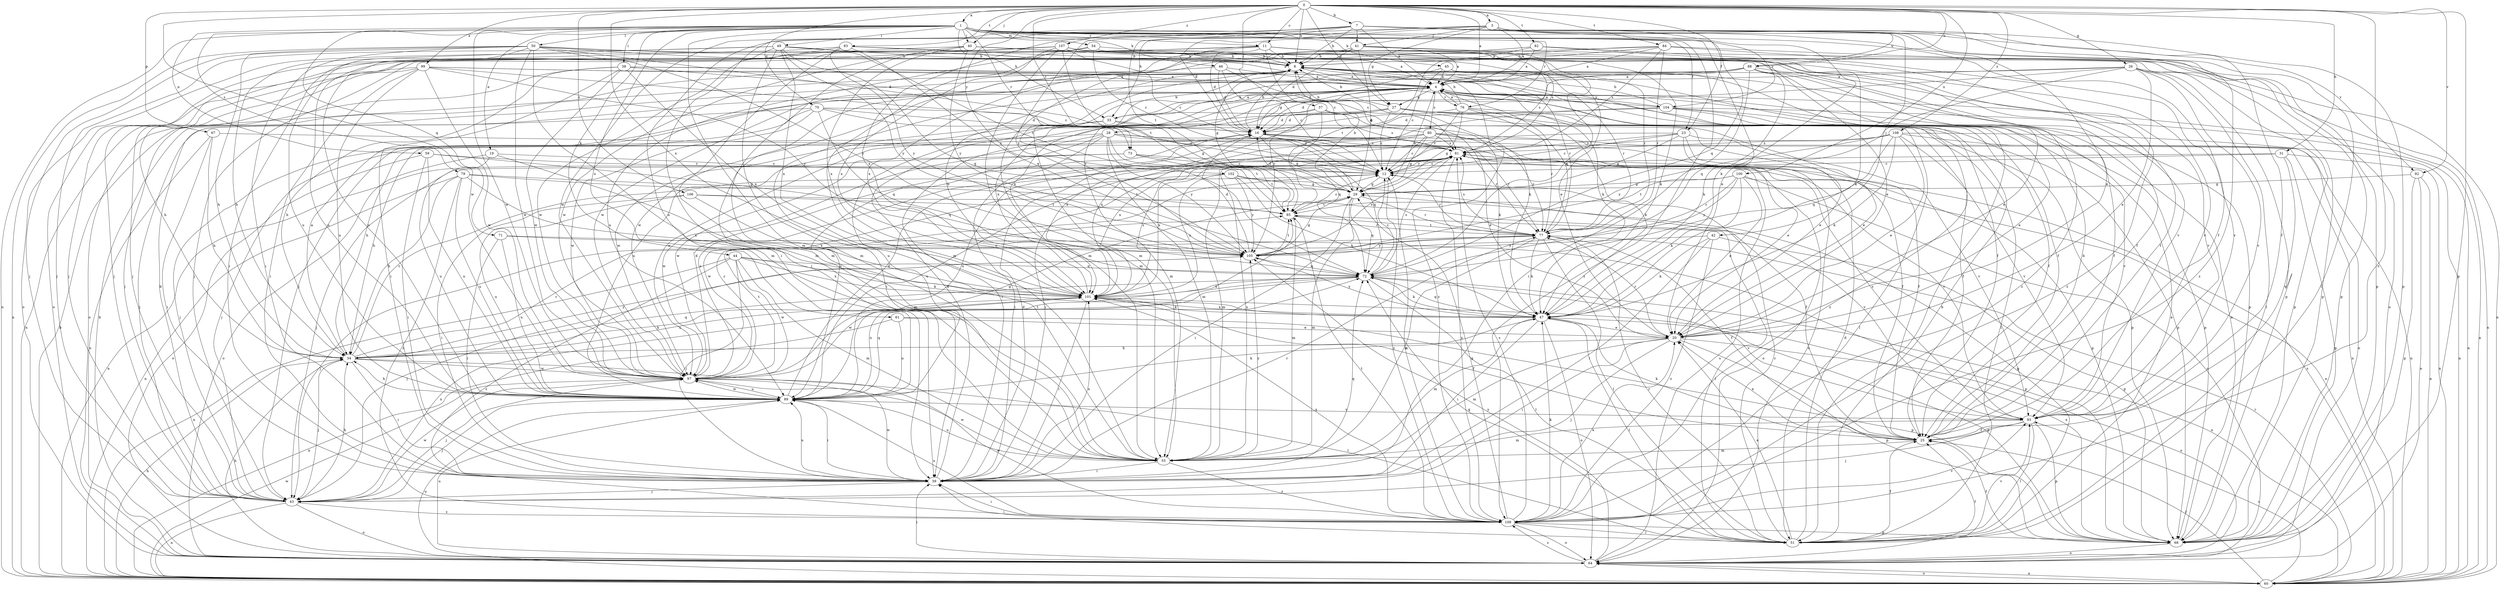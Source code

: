 strict digraph  {
0;
1;
3;
4;
7;
8;
11;
12;
16;
19;
20;
23;
25;
26;
27;
28;
29;
31;
33;
34;
37;
38;
39;
40;
41;
42;
43;
44;
45;
46;
47;
49;
50;
51;
54;
55;
59;
60;
61;
64;
67;
68;
70;
71;
72;
73;
76;
77;
79;
80;
81;
82;
83;
84;
85;
88;
89;
92;
93;
97;
99;
100;
101;
102;
104;
105;
106;
107;
108;
109;
0 -> 1  [label=a];
0 -> 3  [label=a];
0 -> 4  [label=a];
0 -> 7  [label=b];
0 -> 8  [label=b];
0 -> 11  [label=c];
0 -> 23  [label=f];
0 -> 26  [label=g];
0 -> 27  [label=g];
0 -> 31  [label=h];
0 -> 37  [label=i];
0 -> 40  [label=j];
0 -> 67  [label=p];
0 -> 68  [label=p];
0 -> 70  [label=q];
0 -> 73  [label=r];
0 -> 82  [label=t];
0 -> 83  [label=t];
0 -> 84  [label=t];
0 -> 88  [label=u];
0 -> 92  [label=v];
0 -> 97  [label=w];
0 -> 99  [label=x];
0 -> 100  [label=x];
0 -> 101  [label=x];
0 -> 102  [label=y];
0 -> 106  [label=z];
0 -> 107  [label=z];
0 -> 108  [label=z];
0 -> 109  [label=z];
1 -> 11  [label=c];
1 -> 19  [label=e];
1 -> 20  [label=e];
1 -> 23  [label=f];
1 -> 25  [label=f];
1 -> 33  [label=h];
1 -> 38  [label=i];
1 -> 40  [label=j];
1 -> 44  [label=k];
1 -> 45  [label=k];
1 -> 46  [label=k];
1 -> 49  [label=l];
1 -> 50  [label=l];
1 -> 54  [label=m];
1 -> 55  [label=m];
1 -> 59  [label=n];
1 -> 60  [label=n];
1 -> 61  [label=o];
1 -> 68  [label=p];
1 -> 71  [label=q];
1 -> 73  [label=r];
1 -> 76  [label=r];
1 -> 79  [label=s];
1 -> 97  [label=w];
1 -> 104  [label=y];
1 -> 109  [label=z];
3 -> 4  [label=a];
3 -> 16  [label=d];
3 -> 25  [label=f];
3 -> 27  [label=g];
3 -> 33  [label=h];
3 -> 41  [label=j];
3 -> 68  [label=p];
3 -> 88  [label=u];
3 -> 89  [label=u];
3 -> 109  [label=z];
4 -> 16  [label=d];
4 -> 25  [label=f];
4 -> 27  [label=g];
4 -> 28  [label=g];
4 -> 33  [label=h];
4 -> 39  [label=i];
4 -> 55  [label=m];
4 -> 76  [label=r];
4 -> 80  [label=s];
4 -> 101  [label=x];
4 -> 104  [label=y];
4 -> 109  [label=z];
7 -> 4  [label=a];
7 -> 8  [label=b];
7 -> 20  [label=e];
7 -> 39  [label=i];
7 -> 41  [label=j];
7 -> 42  [label=j];
7 -> 47  [label=k];
7 -> 51  [label=l];
7 -> 72  [label=q];
7 -> 85  [label=t];
7 -> 92  [label=v];
7 -> 97  [label=w];
7 -> 101  [label=x];
7 -> 105  [label=y];
8 -> 4  [label=a];
8 -> 29  [label=g];
8 -> 47  [label=k];
8 -> 68  [label=p];
8 -> 77  [label=r];
8 -> 105  [label=y];
8 -> 109  [label=z];
11 -> 8  [label=b];
11 -> 12  [label=c];
11 -> 16  [label=d];
11 -> 25  [label=f];
11 -> 39  [label=i];
11 -> 64  [label=o];
11 -> 68  [label=p];
11 -> 77  [label=r];
11 -> 89  [label=u];
11 -> 93  [label=v];
11 -> 101  [label=x];
11 -> 109  [label=z];
12 -> 29  [label=g];
12 -> 77  [label=r];
12 -> 81  [label=s];
12 -> 109  [label=z];
16 -> 8  [label=b];
16 -> 29  [label=g];
16 -> 60  [label=n];
16 -> 72  [label=q];
16 -> 77  [label=r];
16 -> 81  [label=s];
19 -> 12  [label=c];
19 -> 55  [label=m];
19 -> 64  [label=o];
19 -> 89  [label=u];
20 -> 34  [label=h];
20 -> 39  [label=i];
20 -> 43  [label=j];
20 -> 55  [label=m];
20 -> 64  [label=o];
20 -> 68  [label=p];
20 -> 77  [label=r];
23 -> 12  [label=c];
23 -> 20  [label=e];
23 -> 25  [label=f];
23 -> 29  [label=g];
23 -> 81  [label=s];
23 -> 89  [label=u];
23 -> 93  [label=v];
25 -> 8  [label=b];
25 -> 20  [label=e];
25 -> 47  [label=k];
25 -> 55  [label=m];
26 -> 4  [label=a];
26 -> 20  [label=e];
26 -> 51  [label=l];
26 -> 60  [label=n];
26 -> 68  [label=p];
26 -> 72  [label=q];
26 -> 93  [label=v];
26 -> 97  [label=w];
26 -> 101  [label=x];
27 -> 8  [label=b];
27 -> 12  [label=c];
27 -> 16  [label=d];
27 -> 20  [label=e];
27 -> 25  [label=f];
27 -> 39  [label=i];
27 -> 51  [label=l];
27 -> 68  [label=p];
27 -> 97  [label=w];
27 -> 101  [label=x];
28 -> 8  [label=b];
28 -> 25  [label=f];
28 -> 39  [label=i];
28 -> 43  [label=j];
28 -> 55  [label=m];
28 -> 77  [label=r];
28 -> 81  [label=s];
28 -> 85  [label=t];
28 -> 89  [label=u];
28 -> 97  [label=w];
28 -> 105  [label=y];
29 -> 4  [label=a];
29 -> 8  [label=b];
29 -> 16  [label=d];
29 -> 39  [label=i];
29 -> 55  [label=m];
29 -> 72  [label=q];
29 -> 77  [label=r];
29 -> 85  [label=t];
31 -> 12  [label=c];
31 -> 43  [label=j];
31 -> 60  [label=n];
31 -> 68  [label=p];
31 -> 93  [label=v];
33 -> 4  [label=a];
33 -> 20  [label=e];
33 -> 29  [label=g];
33 -> 89  [label=u];
33 -> 97  [label=w];
34 -> 4  [label=a];
34 -> 12  [label=c];
34 -> 39  [label=i];
34 -> 43  [label=j];
34 -> 51  [label=l];
34 -> 72  [label=q];
34 -> 77  [label=r];
34 -> 97  [label=w];
34 -> 101  [label=x];
34 -> 105  [label=y];
37 -> 16  [label=d];
37 -> 20  [label=e];
37 -> 51  [label=l];
37 -> 72  [label=q];
37 -> 81  [label=s];
37 -> 89  [label=u];
38 -> 4  [label=a];
38 -> 25  [label=f];
38 -> 34  [label=h];
38 -> 39  [label=i];
38 -> 43  [label=j];
38 -> 81  [label=s];
38 -> 97  [label=w];
38 -> 101  [label=x];
39 -> 4  [label=a];
39 -> 16  [label=d];
39 -> 43  [label=j];
39 -> 72  [label=q];
39 -> 77  [label=r];
39 -> 89  [label=u];
39 -> 97  [label=w];
39 -> 101  [label=x];
40 -> 8  [label=b];
40 -> 55  [label=m];
40 -> 81  [label=s];
40 -> 89  [label=u];
40 -> 93  [label=v];
40 -> 101  [label=x];
40 -> 105  [label=y];
41 -> 4  [label=a];
41 -> 8  [label=b];
41 -> 16  [label=d];
41 -> 29  [label=g];
41 -> 43  [label=j];
41 -> 60  [label=n];
41 -> 72  [label=q];
42 -> 39  [label=i];
42 -> 47  [label=k];
42 -> 68  [label=p];
42 -> 105  [label=y];
42 -> 109  [label=z];
43 -> 8  [label=b];
43 -> 34  [label=h];
43 -> 60  [label=n];
43 -> 64  [label=o];
43 -> 97  [label=w];
43 -> 101  [label=x];
43 -> 109  [label=z];
44 -> 39  [label=i];
44 -> 47  [label=k];
44 -> 55  [label=m];
44 -> 60  [label=n];
44 -> 72  [label=q];
44 -> 97  [label=w];
44 -> 101  [label=x];
44 -> 109  [label=z];
45 -> 4  [label=a];
45 -> 12  [label=c];
45 -> 16  [label=d];
45 -> 51  [label=l];
45 -> 77  [label=r];
45 -> 81  [label=s];
46 -> 4  [label=a];
46 -> 12  [label=c];
46 -> 16  [label=d];
46 -> 47  [label=k];
46 -> 64  [label=o];
47 -> 20  [label=e];
47 -> 39  [label=i];
47 -> 51  [label=l];
47 -> 55  [label=m];
47 -> 64  [label=o];
47 -> 68  [label=p];
47 -> 72  [label=q];
47 -> 101  [label=x];
47 -> 105  [label=y];
49 -> 8  [label=b];
49 -> 34  [label=h];
49 -> 43  [label=j];
49 -> 55  [label=m];
49 -> 72  [label=q];
49 -> 85  [label=t];
49 -> 93  [label=v];
49 -> 97  [label=w];
49 -> 101  [label=x];
49 -> 105  [label=y];
50 -> 4  [label=a];
50 -> 8  [label=b];
50 -> 16  [label=d];
50 -> 34  [label=h];
50 -> 39  [label=i];
50 -> 43  [label=j];
50 -> 55  [label=m];
50 -> 60  [label=n];
50 -> 68  [label=p];
50 -> 89  [label=u];
50 -> 97  [label=w];
50 -> 105  [label=y];
51 -> 4  [label=a];
51 -> 8  [label=b];
51 -> 12  [label=c];
51 -> 16  [label=d];
51 -> 20  [label=e];
51 -> 25  [label=f];
51 -> 29  [label=g];
51 -> 39  [label=i];
51 -> 72  [label=q];
51 -> 77  [label=r];
51 -> 93  [label=v];
54 -> 8  [label=b];
54 -> 12  [label=c];
54 -> 20  [label=e];
54 -> 43  [label=j];
54 -> 55  [label=m];
55 -> 39  [label=i];
55 -> 81  [label=s];
55 -> 89  [label=u];
55 -> 97  [label=w];
55 -> 105  [label=y];
55 -> 109  [label=z];
59 -> 12  [label=c];
59 -> 39  [label=i];
59 -> 64  [label=o];
59 -> 72  [label=q];
59 -> 89  [label=u];
60 -> 4  [label=a];
60 -> 8  [label=b];
60 -> 25  [label=f];
60 -> 34  [label=h];
60 -> 64  [label=o];
60 -> 77  [label=r];
60 -> 81  [label=s];
60 -> 89  [label=u];
60 -> 93  [label=v];
60 -> 97  [label=w];
61 -> 20  [label=e];
61 -> 60  [label=n];
61 -> 68  [label=p];
61 -> 89  [label=u];
64 -> 8  [label=b];
64 -> 25  [label=f];
64 -> 34  [label=h];
64 -> 39  [label=i];
64 -> 60  [label=n];
64 -> 81  [label=s];
64 -> 89  [label=u];
64 -> 105  [label=y];
64 -> 109  [label=z];
67 -> 34  [label=h];
67 -> 39  [label=i];
67 -> 64  [label=o];
67 -> 81  [label=s];
68 -> 4  [label=a];
68 -> 25  [label=f];
68 -> 64  [label=o];
68 -> 101  [label=x];
70 -> 12  [label=c];
70 -> 16  [label=d];
70 -> 34  [label=h];
70 -> 43  [label=j];
70 -> 47  [label=k];
70 -> 72  [label=q];
70 -> 97  [label=w];
71 -> 39  [label=i];
71 -> 68  [label=p];
71 -> 89  [label=u];
71 -> 105  [label=y];
72 -> 12  [label=c];
72 -> 47  [label=k];
72 -> 51  [label=l];
72 -> 60  [label=n];
72 -> 81  [label=s];
72 -> 89  [label=u];
72 -> 93  [label=v];
72 -> 97  [label=w];
72 -> 101  [label=x];
73 -> 12  [label=c];
73 -> 60  [label=n];
73 -> 68  [label=p];
73 -> 85  [label=t];
73 -> 97  [label=w];
76 -> 4  [label=a];
76 -> 8  [label=b];
76 -> 12  [label=c];
76 -> 16  [label=d];
76 -> 29  [label=g];
76 -> 47  [label=k];
76 -> 68  [label=p];
76 -> 77  [label=r];
77 -> 4  [label=a];
77 -> 25  [label=f];
77 -> 43  [label=j];
77 -> 47  [label=k];
77 -> 51  [label=l];
77 -> 55  [label=m];
77 -> 81  [label=s];
77 -> 85  [label=t];
77 -> 105  [label=y];
79 -> 29  [label=g];
79 -> 34  [label=h];
79 -> 60  [label=n];
79 -> 85  [label=t];
79 -> 89  [label=u];
79 -> 101  [label=x];
79 -> 109  [label=z];
80 -> 8  [label=b];
80 -> 12  [label=c];
80 -> 29  [label=g];
80 -> 34  [label=h];
80 -> 39  [label=i];
80 -> 43  [label=j];
80 -> 60  [label=n];
80 -> 64  [label=o];
80 -> 77  [label=r];
80 -> 81  [label=s];
81 -> 12  [label=c];
81 -> 55  [label=m];
81 -> 64  [label=o];
81 -> 89  [label=u];
81 -> 93  [label=v];
81 -> 101  [label=x];
81 -> 109  [label=z];
82 -> 4  [label=a];
82 -> 8  [label=b];
82 -> 47  [label=k];
82 -> 55  [label=m];
82 -> 97  [label=w];
82 -> 109  [label=z];
83 -> 8  [label=b];
83 -> 25  [label=f];
83 -> 39  [label=i];
83 -> 55  [label=m];
83 -> 72  [label=q];
83 -> 89  [label=u];
83 -> 105  [label=y];
84 -> 4  [label=a];
84 -> 8  [label=b];
84 -> 43  [label=j];
84 -> 64  [label=o];
84 -> 68  [label=p];
84 -> 77  [label=r];
84 -> 81  [label=s];
84 -> 85  [label=t];
85 -> 12  [label=c];
85 -> 51  [label=l];
85 -> 55  [label=m];
85 -> 77  [label=r];
88 -> 4  [label=a];
88 -> 20  [label=e];
88 -> 25  [label=f];
88 -> 39  [label=i];
88 -> 43  [label=j];
88 -> 47  [label=k];
88 -> 55  [label=m];
88 -> 93  [label=v];
88 -> 105  [label=y];
89 -> 16  [label=d];
89 -> 34  [label=h];
89 -> 39  [label=i];
89 -> 43  [label=j];
89 -> 47  [label=k];
89 -> 72  [label=q];
89 -> 85  [label=t];
89 -> 93  [label=v];
89 -> 97  [label=w];
92 -> 29  [label=g];
92 -> 60  [label=n];
92 -> 64  [label=o];
92 -> 68  [label=p];
93 -> 25  [label=f];
93 -> 43  [label=j];
93 -> 51  [label=l];
93 -> 55  [label=m];
93 -> 68  [label=p];
93 -> 81  [label=s];
97 -> 12  [label=c];
97 -> 16  [label=d];
97 -> 29  [label=g];
97 -> 43  [label=j];
97 -> 81  [label=s];
97 -> 85  [label=t];
97 -> 89  [label=u];
99 -> 4  [label=a];
99 -> 12  [label=c];
99 -> 25  [label=f];
99 -> 34  [label=h];
99 -> 39  [label=i];
99 -> 60  [label=n];
99 -> 89  [label=u];
99 -> 97  [label=w];
99 -> 105  [label=y];
100 -> 20  [label=e];
100 -> 29  [label=g];
100 -> 47  [label=k];
100 -> 60  [label=n];
100 -> 64  [label=o];
100 -> 77  [label=r];
100 -> 85  [label=t];
100 -> 105  [label=y];
101 -> 8  [label=b];
101 -> 25  [label=f];
101 -> 34  [label=h];
101 -> 39  [label=i];
101 -> 47  [label=k];
101 -> 81  [label=s];
102 -> 25  [label=f];
102 -> 29  [label=g];
102 -> 47  [label=k];
102 -> 97  [label=w];
102 -> 101  [label=x];
102 -> 105  [label=y];
104 -> 4  [label=a];
104 -> 8  [label=b];
104 -> 16  [label=d];
104 -> 20  [label=e];
104 -> 60  [label=n];
104 -> 68  [label=p];
104 -> 93  [label=v];
104 -> 101  [label=x];
105 -> 16  [label=d];
105 -> 29  [label=g];
105 -> 43  [label=j];
105 -> 72  [label=q];
105 -> 81  [label=s];
105 -> 85  [label=t];
106 -> 39  [label=i];
106 -> 85  [label=t];
106 -> 89  [label=u];
106 -> 93  [label=v];
106 -> 101  [label=x];
107 -> 4  [label=a];
107 -> 8  [label=b];
107 -> 12  [label=c];
107 -> 20  [label=e];
107 -> 43  [label=j];
107 -> 47  [label=k];
107 -> 55  [label=m];
107 -> 64  [label=o];
107 -> 85  [label=t];
107 -> 97  [label=w];
107 -> 101  [label=x];
108 -> 20  [label=e];
108 -> 47  [label=k];
108 -> 60  [label=n];
108 -> 64  [label=o];
108 -> 72  [label=q];
108 -> 81  [label=s];
108 -> 93  [label=v];
108 -> 101  [label=x];
108 -> 105  [label=y];
109 -> 12  [label=c];
109 -> 20  [label=e];
109 -> 29  [label=g];
109 -> 39  [label=i];
109 -> 47  [label=k];
109 -> 51  [label=l];
109 -> 64  [label=o];
109 -> 68  [label=p];
109 -> 81  [label=s];
109 -> 85  [label=t];
109 -> 89  [label=u];
109 -> 93  [label=v];
109 -> 97  [label=w];
109 -> 101  [label=x];
}
